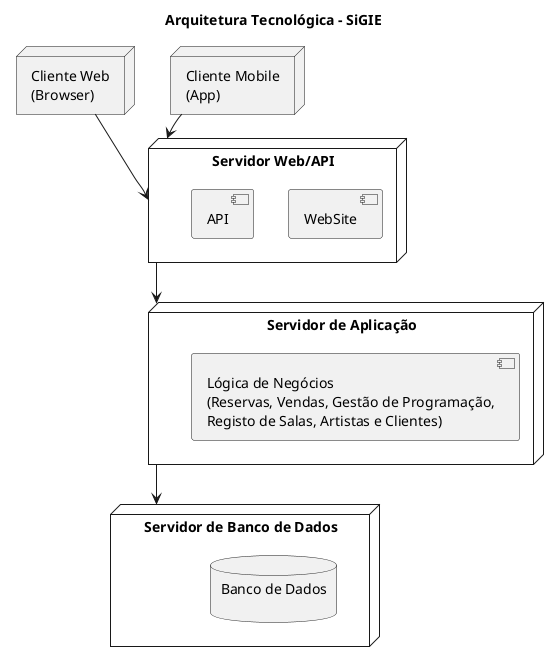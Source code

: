 @startuml arquitetura_tecnologica

title Arquitetura Tecnológica - SiGIE

node "Cliente Web\n(Browser)" as WebClient
node "Cliente Mobile\n(App)" as MobileClient

node "Servidor Web/API" as WebServer {
  component "WebSite" as Frontend
  component "API" as API
}

node "Servidor de Aplicação" as AppServer {
  component "Lógica de Negócios\n(Reservas, Vendas, Gestão de Programação,\nRegisto de Salas, Artistas e Clientes)" as BusinessLogic
}

node "Servidor de Banco de Dados" as DBServer {
  database "Banco de Dados\n" as DB
}

' Fluxo de comunicação
WebClient --> WebServer
MobileClient --> WebServer
WebServer --> AppServer
AppServer --> DBServer

@enduml

